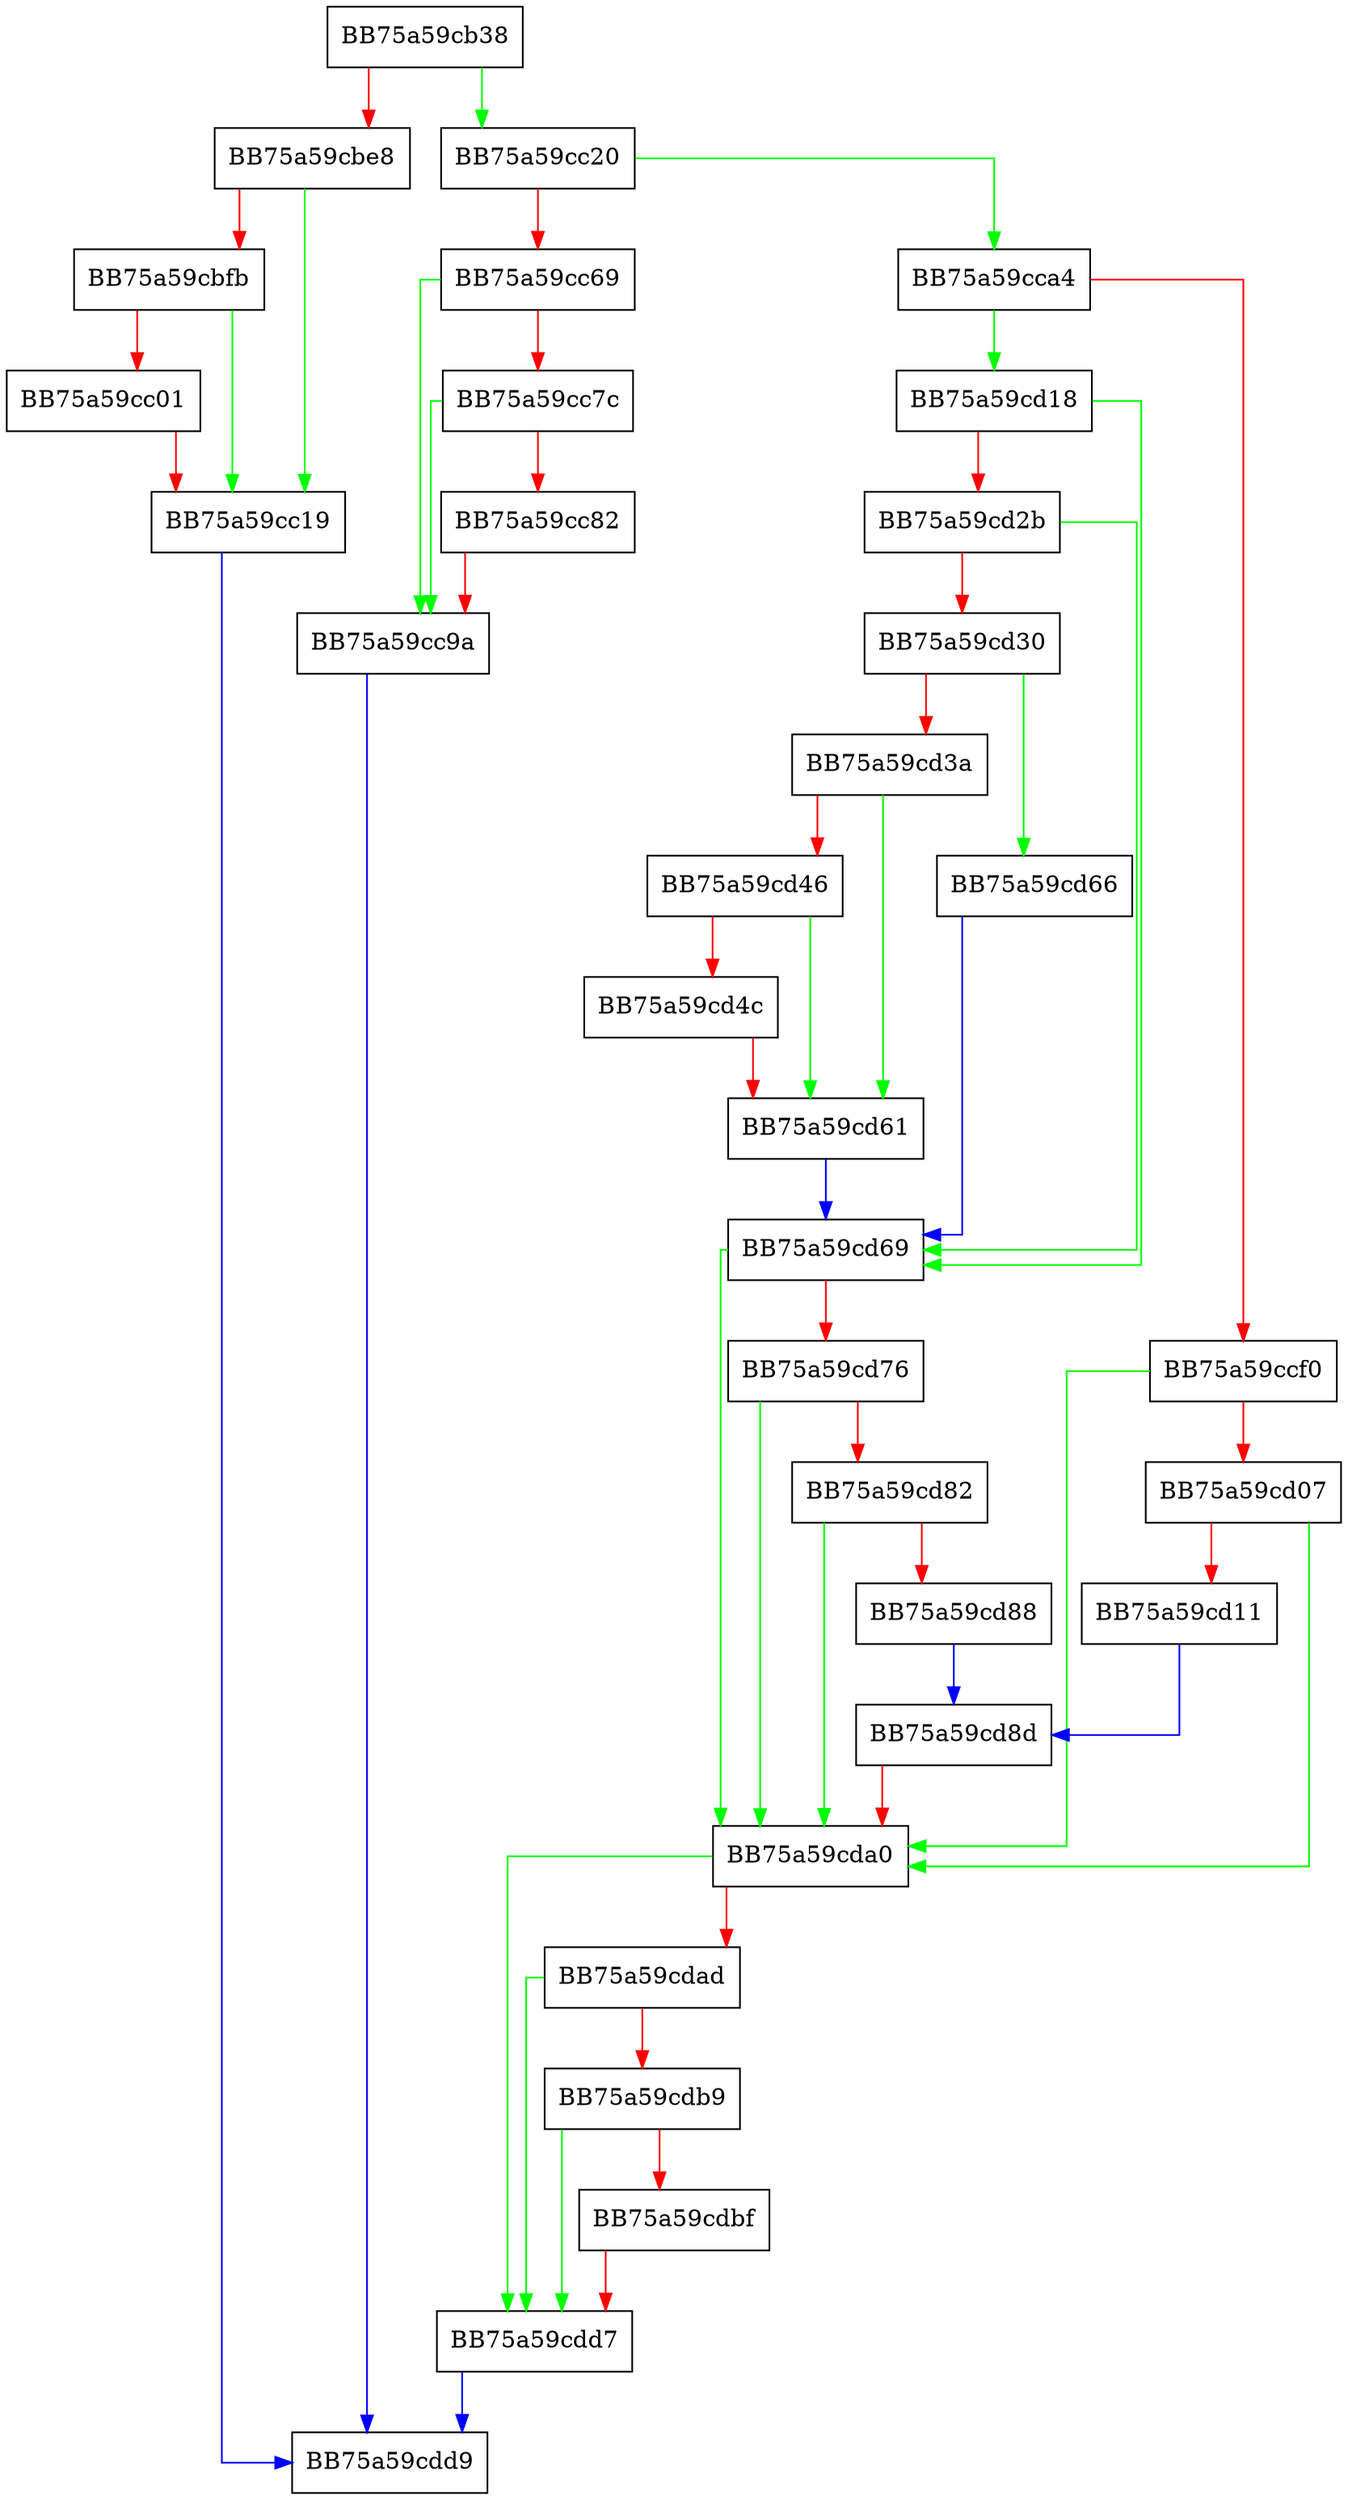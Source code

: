 digraph DoTrustedInstallerScan {
  node [shape="box"];
  graph [splines=ortho];
  BB75a59cb38 -> BB75a59cc20 [color="green"];
  BB75a59cb38 -> BB75a59cbe8 [color="red"];
  BB75a59cbe8 -> BB75a59cc19 [color="green"];
  BB75a59cbe8 -> BB75a59cbfb [color="red"];
  BB75a59cbfb -> BB75a59cc19 [color="green"];
  BB75a59cbfb -> BB75a59cc01 [color="red"];
  BB75a59cc01 -> BB75a59cc19 [color="red"];
  BB75a59cc19 -> BB75a59cdd9 [color="blue"];
  BB75a59cc20 -> BB75a59cca4 [color="green"];
  BB75a59cc20 -> BB75a59cc69 [color="red"];
  BB75a59cc69 -> BB75a59cc9a [color="green"];
  BB75a59cc69 -> BB75a59cc7c [color="red"];
  BB75a59cc7c -> BB75a59cc9a [color="green"];
  BB75a59cc7c -> BB75a59cc82 [color="red"];
  BB75a59cc82 -> BB75a59cc9a [color="red"];
  BB75a59cc9a -> BB75a59cdd9 [color="blue"];
  BB75a59cca4 -> BB75a59cd18 [color="green"];
  BB75a59cca4 -> BB75a59ccf0 [color="red"];
  BB75a59ccf0 -> BB75a59cda0 [color="green"];
  BB75a59ccf0 -> BB75a59cd07 [color="red"];
  BB75a59cd07 -> BB75a59cda0 [color="green"];
  BB75a59cd07 -> BB75a59cd11 [color="red"];
  BB75a59cd11 -> BB75a59cd8d [color="blue"];
  BB75a59cd18 -> BB75a59cd69 [color="green"];
  BB75a59cd18 -> BB75a59cd2b [color="red"];
  BB75a59cd2b -> BB75a59cd69 [color="green"];
  BB75a59cd2b -> BB75a59cd30 [color="red"];
  BB75a59cd30 -> BB75a59cd66 [color="green"];
  BB75a59cd30 -> BB75a59cd3a [color="red"];
  BB75a59cd3a -> BB75a59cd61 [color="green"];
  BB75a59cd3a -> BB75a59cd46 [color="red"];
  BB75a59cd46 -> BB75a59cd61 [color="green"];
  BB75a59cd46 -> BB75a59cd4c [color="red"];
  BB75a59cd4c -> BB75a59cd61 [color="red"];
  BB75a59cd61 -> BB75a59cd69 [color="blue"];
  BB75a59cd66 -> BB75a59cd69 [color="blue"];
  BB75a59cd69 -> BB75a59cda0 [color="green"];
  BB75a59cd69 -> BB75a59cd76 [color="red"];
  BB75a59cd76 -> BB75a59cda0 [color="green"];
  BB75a59cd76 -> BB75a59cd82 [color="red"];
  BB75a59cd82 -> BB75a59cda0 [color="green"];
  BB75a59cd82 -> BB75a59cd88 [color="red"];
  BB75a59cd88 -> BB75a59cd8d [color="blue"];
  BB75a59cd8d -> BB75a59cda0 [color="red"];
  BB75a59cda0 -> BB75a59cdd7 [color="green"];
  BB75a59cda0 -> BB75a59cdad [color="red"];
  BB75a59cdad -> BB75a59cdd7 [color="green"];
  BB75a59cdad -> BB75a59cdb9 [color="red"];
  BB75a59cdb9 -> BB75a59cdd7 [color="green"];
  BB75a59cdb9 -> BB75a59cdbf [color="red"];
  BB75a59cdbf -> BB75a59cdd7 [color="red"];
  BB75a59cdd7 -> BB75a59cdd9 [color="blue"];
}